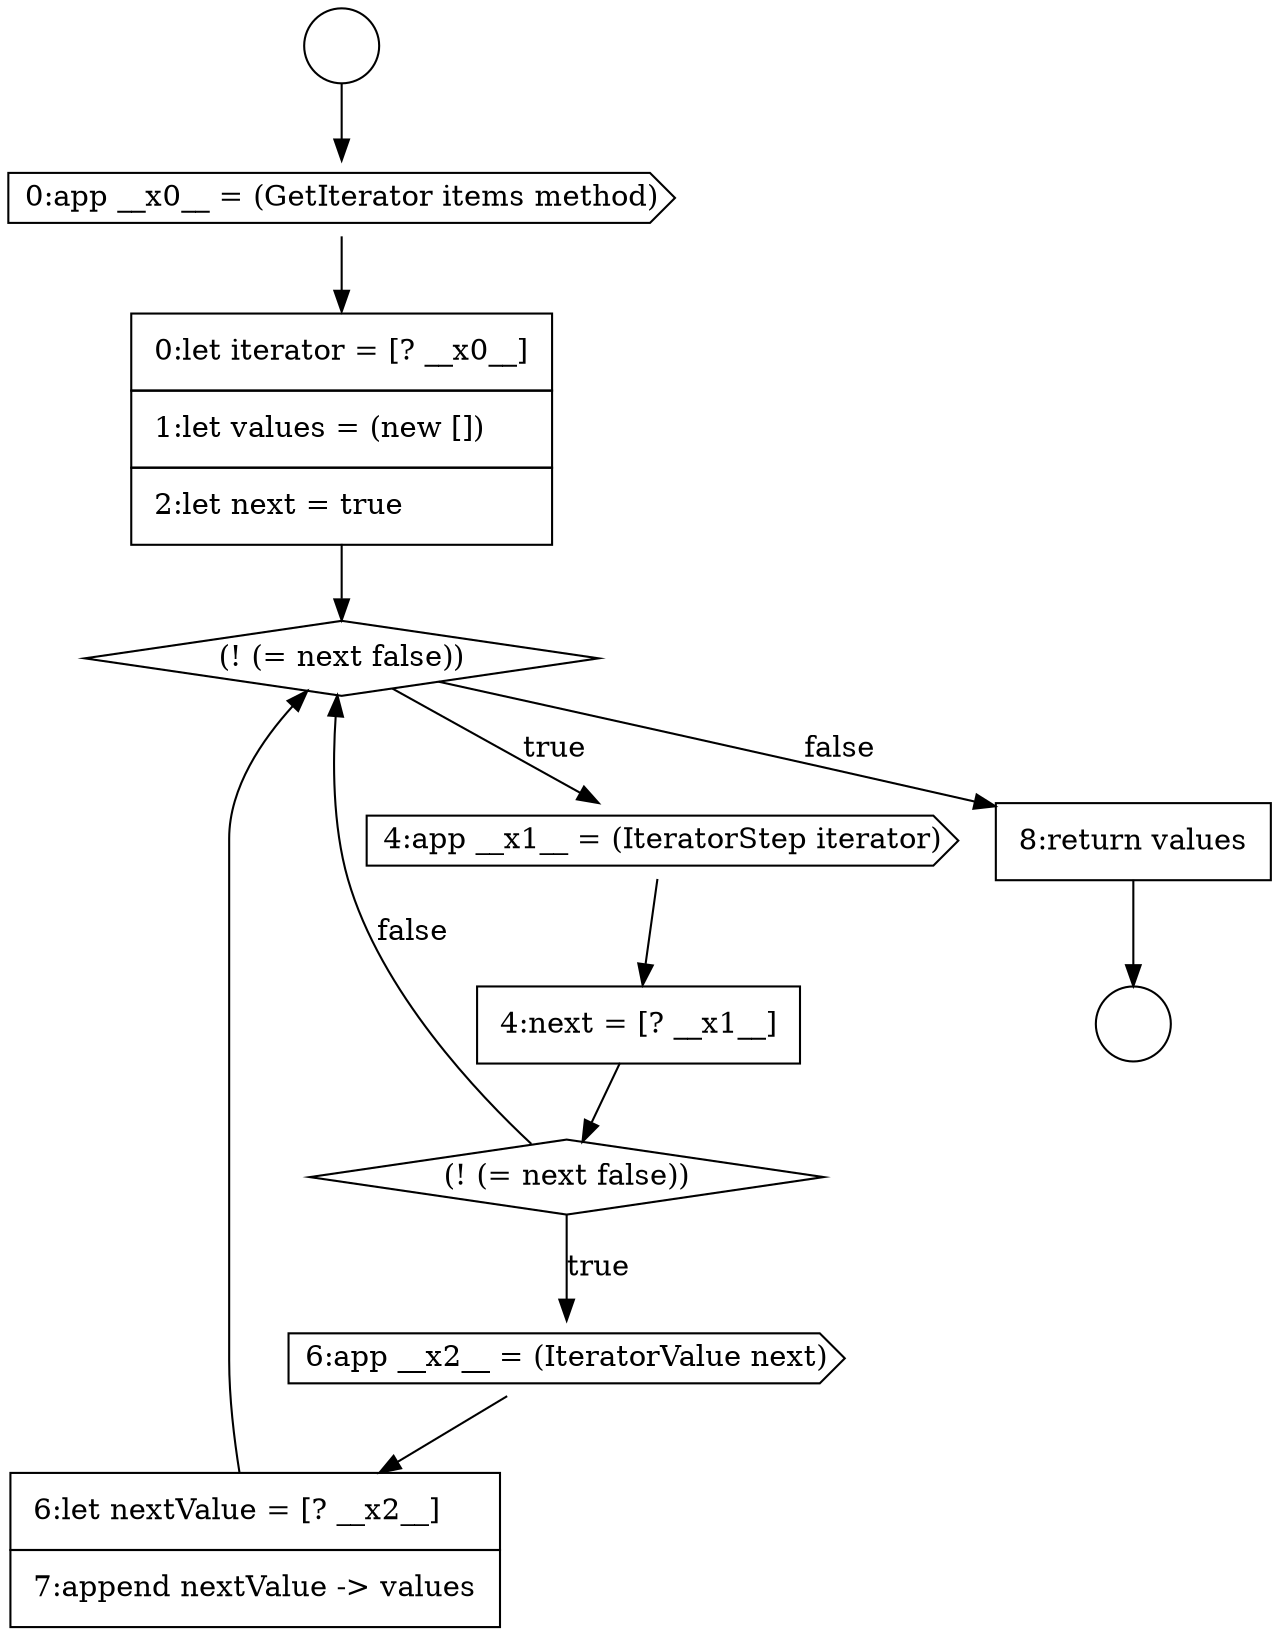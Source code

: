 digraph {
  node0 [shape=circle label=" " color="black" fillcolor="white" style=filled]
  node5 [shape=cds, label=<<font color="black">4:app __x1__ = (IteratorStep iterator)</font>> color="black" fillcolor="white" style=filled]
  node10 [shape=none, margin=0, label=<<font color="black">
    <table border="0" cellborder="1" cellspacing="0" cellpadding="10">
      <tr><td align="left">8:return values</td></tr>
    </table>
  </font>> color="black" fillcolor="white" style=filled]
  node1 [shape=circle label=" " color="black" fillcolor="white" style=filled]
  node6 [shape=none, margin=0, label=<<font color="black">
    <table border="0" cellborder="1" cellspacing="0" cellpadding="10">
      <tr><td align="left">4:next = [? __x1__]</td></tr>
    </table>
  </font>> color="black" fillcolor="white" style=filled]
  node9 [shape=none, margin=0, label=<<font color="black">
    <table border="0" cellborder="1" cellspacing="0" cellpadding="10">
      <tr><td align="left">6:let nextValue = [? __x2__]</td></tr>
      <tr><td align="left">7:append nextValue -&gt; values</td></tr>
    </table>
  </font>> color="black" fillcolor="white" style=filled]
  node2 [shape=cds, label=<<font color="black">0:app __x0__ = (GetIterator items method)</font>> color="black" fillcolor="white" style=filled]
  node7 [shape=diamond, label=<<font color="black">(! (= next false))</font>> color="black" fillcolor="white" style=filled]
  node3 [shape=none, margin=0, label=<<font color="black">
    <table border="0" cellborder="1" cellspacing="0" cellpadding="10">
      <tr><td align="left">0:let iterator = [? __x0__]</td></tr>
      <tr><td align="left">1:let values = (new [])</td></tr>
      <tr><td align="left">2:let next = true</td></tr>
    </table>
  </font>> color="black" fillcolor="white" style=filled]
  node8 [shape=cds, label=<<font color="black">6:app __x2__ = (IteratorValue next)</font>> color="black" fillcolor="white" style=filled]
  node4 [shape=diamond, label=<<font color="black">(! (= next false))</font>> color="black" fillcolor="white" style=filled]
  node2 -> node3 [ color="black"]
  node9 -> node4 [ color="black"]
  node10 -> node1 [ color="black"]
  node0 -> node2 [ color="black"]
  node4 -> node5 [label=<<font color="black">true</font>> color="black"]
  node4 -> node10 [label=<<font color="black">false</font>> color="black"]
  node8 -> node9 [ color="black"]
  node5 -> node6 [ color="black"]
  node3 -> node4 [ color="black"]
  node7 -> node8 [label=<<font color="black">true</font>> color="black"]
  node7 -> node4 [label=<<font color="black">false</font>> color="black"]
  node6 -> node7 [ color="black"]
}
